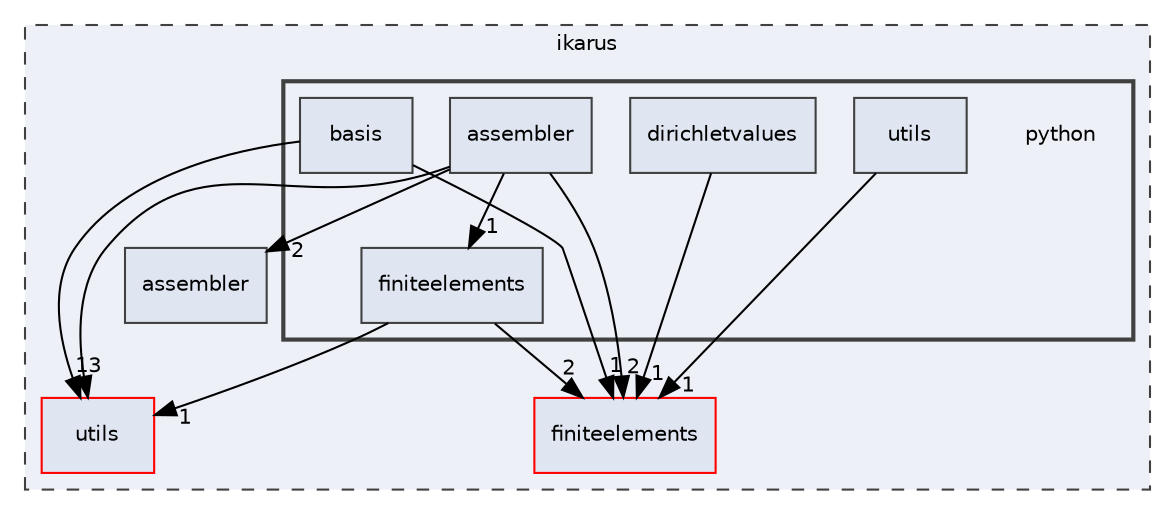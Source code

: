 digraph "python"
{
 // LATEX_PDF_SIZE
  edge [fontname="Helvetica",fontsize="10",labelfontname="Helvetica",labelfontsize="10"];
  node [fontname="Helvetica",fontsize="10",shape=record];
  compound=true
  subgraph clusterdir_5bec9ec6c6b8ab3f2f9d60d2ff21ed81 {
    graph [ bgcolor="#edf0f7", pencolor="grey25", style="filled,dashed,", label="ikarus", fontname="Helvetica", fontsize="10", URL="dir_5bec9ec6c6b8ab3f2f9d60d2ff21ed81.html"]
  dir_36505a9bfb81f81ed7a4e794d4cf597e [shape=box, label="utils", style="filled,", fillcolor="#dfe5f1", color="red", URL="dir_36505a9bfb81f81ed7a4e794d4cf597e.html"];
  dir_b4e169eb0efbd955079f9a2ee34b7226 [shape=box, label="assembler", style="filled,", fillcolor="#dfe5f1", color="grey25", URL="dir_b4e169eb0efbd955079f9a2ee34b7226.html"];
  dir_f5e28093cb075fb92f2345f7d8607df6 [shape=box, label="finiteelements", style="filled,", fillcolor="#dfe5f1", color="red", URL="dir_f5e28093cb075fb92f2345f7d8607df6.html"];
  subgraph clusterdir_6063e92d97cad5a47908d6a96069b24d {
    graph [ bgcolor="#edf0f7", pencolor="grey25", style="filled,bold,", label="", fontname="Helvetica", fontsize="10", URL="dir_6063e92d97cad5a47908d6a96069b24d.html"]
    dir_6063e92d97cad5a47908d6a96069b24d [shape=plaintext, label="python"];
  dir_2eacd46bb6575c3620b10a673993bd91 [shape=box, label="assembler", style="filled,", fillcolor="#dfe5f1", color="grey25", URL="dir_2eacd46bb6575c3620b10a673993bd91.html"];
  dir_58d0c8a3c72390da3e9fe9328fead302 [shape=box, label="basis", style="filled,", fillcolor="#dfe5f1", color="grey25", URL="dir_58d0c8a3c72390da3e9fe9328fead302.html"];
  dir_10d62307decb192620fe32f94ec04635 [shape=box, label="dirichletvalues", style="filled,", fillcolor="#dfe5f1", color="grey25", URL="dir_10d62307decb192620fe32f94ec04635.html"];
  dir_3f77d910b8992c2715464d60b82eb4e5 [shape=box, label="finiteelements", style="filled,", fillcolor="#dfe5f1", color="grey25", URL="dir_3f77d910b8992c2715464d60b82eb4e5.html"];
  dir_afe0d1ab0c4a41ee8553ea61e92b67bf [shape=box, label="utils", style="filled,", fillcolor="#dfe5f1", color="grey25", URL="dir_afe0d1ab0c4a41ee8553ea61e92b67bf.html"];
  }
  }
  dir_2eacd46bb6575c3620b10a673993bd91->dir_36505a9bfb81f81ed7a4e794d4cf597e [headlabel="3", labeldistance=1.5 headhref="dir_000001_000027.html"];
  dir_2eacd46bb6575c3620b10a673993bd91->dir_3f77d910b8992c2715464d60b82eb4e5 [headlabel="1", labeldistance=1.5 headhref="dir_000001_000012.html"];
  dir_2eacd46bb6575c3620b10a673993bd91->dir_b4e169eb0efbd955079f9a2ee34b7226 [headlabel="2", labeldistance=1.5 headhref="dir_000001_000000.html"];
  dir_2eacd46bb6575c3620b10a673993bd91->dir_f5e28093cb075fb92f2345f7d8607df6 [headlabel="2", labeldistance=1.5 headhref="dir_000001_000011.html"];
  dir_58d0c8a3c72390da3e9fe9328fead302->dir_36505a9bfb81f81ed7a4e794d4cf597e [headlabel="1", labeldistance=1.5 headhref="dir_000003_000027.html"];
  dir_58d0c8a3c72390da3e9fe9328fead302->dir_f5e28093cb075fb92f2345f7d8607df6 [headlabel="1", labeldistance=1.5 headhref="dir_000003_000011.html"];
  dir_10d62307decb192620fe32f94ec04635->dir_f5e28093cb075fb92f2345f7d8607df6 [headlabel="1", labeldistance=1.5 headhref="dir_000005_000011.html"];
  dir_3f77d910b8992c2715464d60b82eb4e5->dir_36505a9bfb81f81ed7a4e794d4cf597e [headlabel="1", labeldistance=1.5 headhref="dir_000012_000027.html"];
  dir_3f77d910b8992c2715464d60b82eb4e5->dir_f5e28093cb075fb92f2345f7d8607df6 [headlabel="2", labeldistance=1.5 headhref="dir_000012_000011.html"];
  dir_afe0d1ab0c4a41ee8553ea61e92b67bf->dir_f5e28093cb075fb92f2345f7d8607df6 [headlabel="1", labeldistance=1.5 headhref="dir_000026_000011.html"];
}
